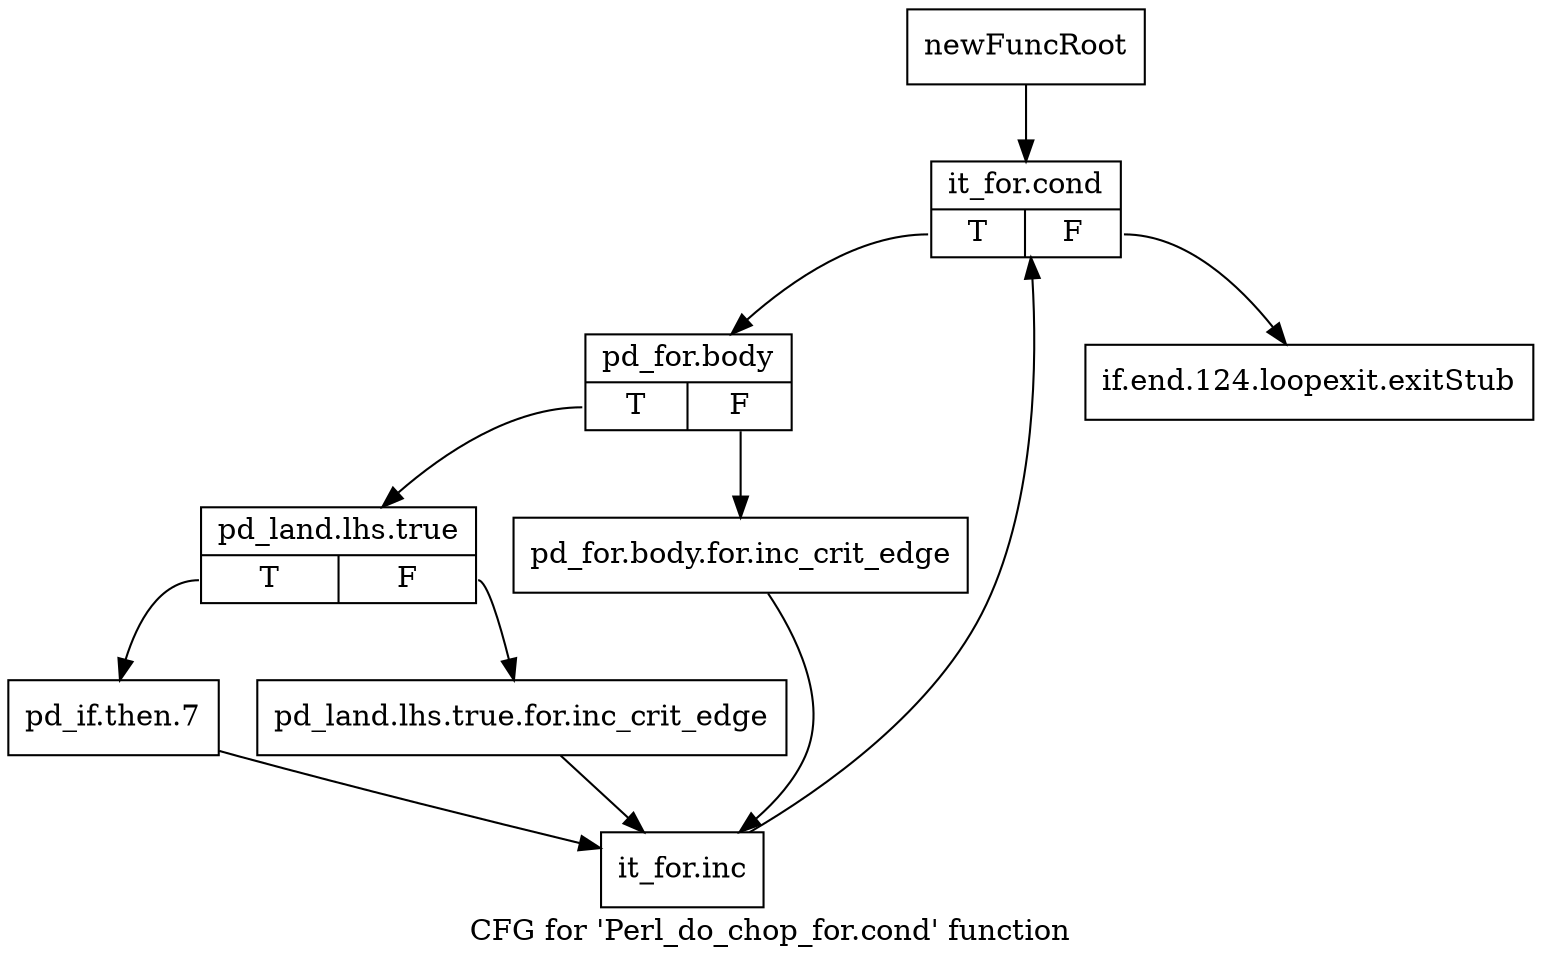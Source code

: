digraph "CFG for 'Perl_do_chop_for.cond' function" {
	label="CFG for 'Perl_do_chop_for.cond' function";

	Node0x4afce60 [shape=record,label="{newFuncRoot}"];
	Node0x4afce60 -> Node0x4afcf00;
	Node0x4afceb0 [shape=record,label="{if.end.124.loopexit.exitStub}"];
	Node0x4afcf00 [shape=record,label="{it_for.cond|{<s0>T|<s1>F}}"];
	Node0x4afcf00:s0 -> Node0x4afcf50;
	Node0x4afcf00:s1 -> Node0x4afceb0;
	Node0x4afcf50 [shape=record,label="{pd_for.body|{<s0>T|<s1>F}}"];
	Node0x4afcf50:s0 -> Node0x4afcff0;
	Node0x4afcf50:s1 -> Node0x4afcfa0;
	Node0x4afcfa0 [shape=record,label="{pd_for.body.for.inc_crit_edge}"];
	Node0x4afcfa0 -> Node0x4afd0e0;
	Node0x4afcff0 [shape=record,label="{pd_land.lhs.true|{<s0>T|<s1>F}}"];
	Node0x4afcff0:s0 -> Node0x4afd090;
	Node0x4afcff0:s1 -> Node0x4afd040;
	Node0x4afd040 [shape=record,label="{pd_land.lhs.true.for.inc_crit_edge}"];
	Node0x4afd040 -> Node0x4afd0e0;
	Node0x4afd090 [shape=record,label="{pd_if.then.7}"];
	Node0x4afd090 -> Node0x4afd0e0;
	Node0x4afd0e0 [shape=record,label="{it_for.inc}"];
	Node0x4afd0e0 -> Node0x4afcf00;
}
